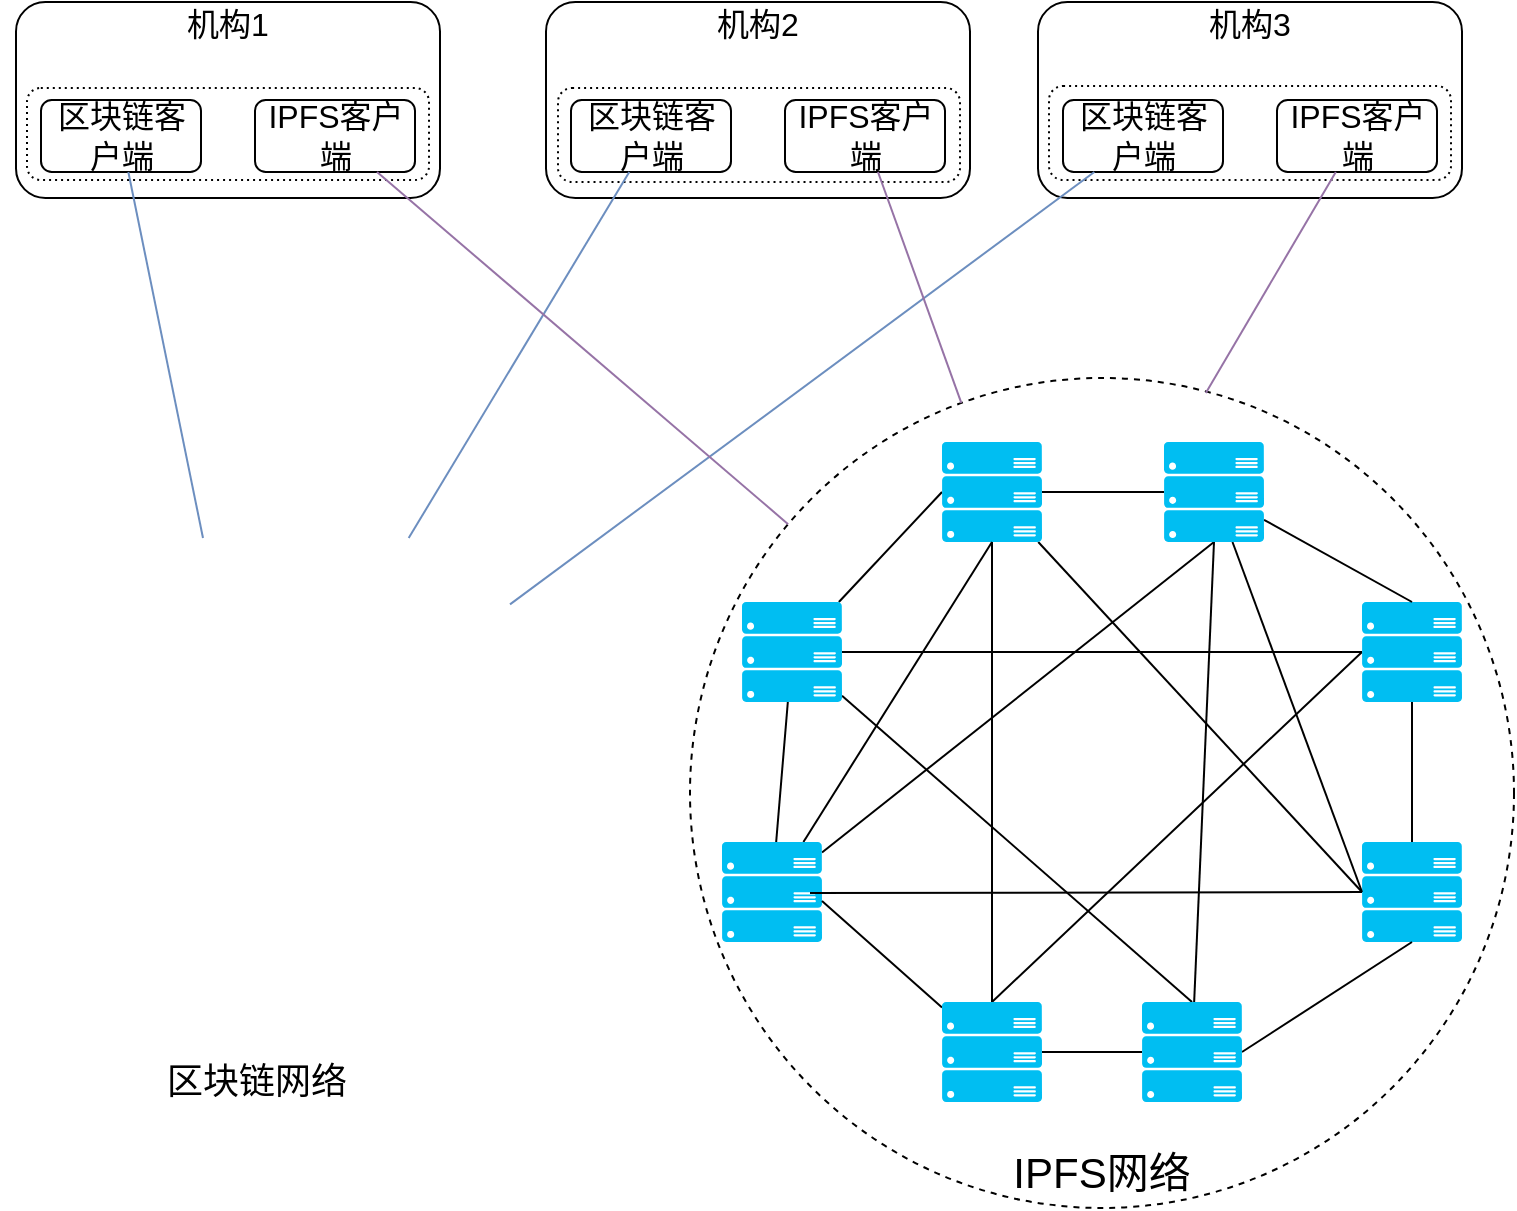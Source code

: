<mxfile version="10.8.8" type="github"><diagram id="yP-u69F65eoHPbzTfkgE" name="第 1 页"><mxGraphModel dx="1394" dy="927" grid="0" gridSize="10" guides="1" tooltips="1" connect="1" arrows="1" fold="1" page="1" pageScale="1" pageWidth="1527" pageHeight="1169" math="0" shadow="0"><root><mxCell id="0"/><mxCell id="1" parent="0"/><mxCell id="EIaOn-r-M18TFI6WQX-D-28" value="&lt;br style=&quot;font-size: 21px&quot;&gt;&lt;br style=&quot;font-size: 21px&quot;&gt;&lt;br style=&quot;font-size: 21px&quot;&gt;&lt;br style=&quot;font-size: 21px&quot;&gt;&lt;br style=&quot;font-size: 21px&quot;&gt;&lt;br style=&quot;font-size: 21px&quot;&gt;&lt;br style=&quot;font-size: 21px&quot;&gt;&lt;br style=&quot;font-size: 21px&quot;&gt;&lt;br style=&quot;font-size: 21px&quot;&gt;&lt;br style=&quot;font-size: 21px&quot;&gt;&lt;br style=&quot;font-size: 21px&quot;&gt;&lt;br style=&quot;font-size: 21px&quot;&gt;&lt;br style=&quot;font-size: 21px&quot;&gt;&lt;br style=&quot;font-size: 21px&quot;&gt;&lt;br style=&quot;font-size: 21px&quot;&gt;IPFS网络&lt;br style=&quot;font-size: 21px&quot;&gt;" style="ellipse;whiteSpace=wrap;html=1;aspect=fixed;dashed=1;fontSize=21;" vertex="1" parent="1"><mxGeometry x="574" y="368" width="412" height="415" as="geometry"/></mxCell><mxCell id="EIaOn-r-M18TFI6WQX-D-12" style="edgeStyle=none;rounded=0;orthogonalLoop=1;jettySize=auto;html=1;entryX=0;entryY=0.5;entryDx=0;entryDy=0;entryPerimeter=0;endArrow=none;endFill=0;" edge="1" parent="1" source="EIaOn-r-M18TFI6WQX-D-1" target="EIaOn-r-M18TFI6WQX-D-6"><mxGeometry relative="1" as="geometry"/></mxCell><mxCell id="EIaOn-r-M18TFI6WQX-D-13" style="edgeStyle=none;rounded=0;orthogonalLoop=1;jettySize=auto;html=1;entryX=0.5;entryY=0;entryDx=0;entryDy=0;entryPerimeter=0;endArrow=none;endFill=0;" edge="1" parent="1" source="EIaOn-r-M18TFI6WQX-D-1" target="EIaOn-r-M18TFI6WQX-D-8"><mxGeometry relative="1" as="geometry"/></mxCell><mxCell id="EIaOn-r-M18TFI6WQX-D-22" style="edgeStyle=none;rounded=0;orthogonalLoop=1;jettySize=auto;html=1;endArrow=none;endFill=0;" edge="1" parent="1" source="EIaOn-r-M18TFI6WQX-D-1" target="EIaOn-r-M18TFI6WQX-D-3"><mxGeometry relative="1" as="geometry"/></mxCell><mxCell id="EIaOn-r-M18TFI6WQX-D-23" style="edgeStyle=none;rounded=0;orthogonalLoop=1;jettySize=auto;html=1;entryX=0;entryY=0.5;entryDx=0;entryDy=0;entryPerimeter=0;endArrow=none;endFill=0;" edge="1" parent="1" source="EIaOn-r-M18TFI6WQX-D-1" target="EIaOn-r-M18TFI6WQX-D-2"><mxGeometry relative="1" as="geometry"/></mxCell><mxCell id="EIaOn-r-M18TFI6WQX-D-1" value="" style="verticalLabelPosition=bottom;html=1;verticalAlign=top;align=center;strokeColor=none;fillColor=#00BEF2;shape=mxgraph.azure.server_rack;" vertex="1" parent="1"><mxGeometry x="600" y="480" width="50" height="50" as="geometry"/></mxCell><mxCell id="EIaOn-r-M18TFI6WQX-D-9" style="edgeStyle=none;rounded=0;orthogonalLoop=1;jettySize=auto;html=1;entryX=0;entryY=0.5;entryDx=0;entryDy=0;entryPerimeter=0;endArrow=none;endFill=0;" edge="1" parent="1" source="EIaOn-r-M18TFI6WQX-D-2" target="EIaOn-r-M18TFI6WQX-D-5"><mxGeometry relative="1" as="geometry"/></mxCell><mxCell id="EIaOn-r-M18TFI6WQX-D-24" style="edgeStyle=none;rounded=0;orthogonalLoop=1;jettySize=auto;html=1;endArrow=none;endFill=0;" edge="1" parent="1" source="EIaOn-r-M18TFI6WQX-D-2" target="EIaOn-r-M18TFI6WQX-D-7"><mxGeometry relative="1" as="geometry"/></mxCell><mxCell id="EIaOn-r-M18TFI6WQX-D-2" value="" style="verticalLabelPosition=bottom;html=1;verticalAlign=top;align=center;strokeColor=none;fillColor=#00BEF2;shape=mxgraph.azure.server_rack;" vertex="1" parent="1"><mxGeometry x="700" y="400" width="50" height="50" as="geometry"/></mxCell><mxCell id="EIaOn-r-M18TFI6WQX-D-11" style="edgeStyle=none;rounded=0;orthogonalLoop=1;jettySize=auto;html=1;entryX=0.5;entryY=1;entryDx=0;entryDy=0;entryPerimeter=0;endArrow=none;endFill=0;" edge="1" parent="1" source="EIaOn-r-M18TFI6WQX-D-3" target="EIaOn-r-M18TFI6WQX-D-2"><mxGeometry relative="1" as="geometry"/></mxCell><mxCell id="EIaOn-r-M18TFI6WQX-D-18" style="edgeStyle=none;rounded=0;orthogonalLoop=1;jettySize=auto;html=1;entryX=0.5;entryY=1;entryDx=0;entryDy=0;entryPerimeter=0;endArrow=none;endFill=0;" edge="1" parent="1" source="EIaOn-r-M18TFI6WQX-D-3" target="EIaOn-r-M18TFI6WQX-D-7"><mxGeometry relative="1" as="geometry"/></mxCell><mxCell id="EIaOn-r-M18TFI6WQX-D-3" value="" style="verticalLabelPosition=bottom;html=1;verticalAlign=top;align=center;strokeColor=none;fillColor=#00BEF2;shape=mxgraph.azure.server_rack;" vertex="1" parent="1"><mxGeometry x="590" y="600" width="50" height="50" as="geometry"/></mxCell><mxCell id="EIaOn-r-M18TFI6WQX-D-14" style="edgeStyle=none;rounded=0;orthogonalLoop=1;jettySize=auto;html=1;entryX=0;entryY=0.5;entryDx=0;entryDy=0;entryPerimeter=0;endArrow=none;endFill=0;exitX=0.5;exitY=0;exitDx=0;exitDy=0;exitPerimeter=0;" edge="1" parent="1" source="EIaOn-r-M18TFI6WQX-D-4" target="EIaOn-r-M18TFI6WQX-D-6"><mxGeometry relative="1" as="geometry"/></mxCell><mxCell id="EIaOn-r-M18TFI6WQX-D-15" style="edgeStyle=none;rounded=0;orthogonalLoop=1;jettySize=auto;html=1;endArrow=none;endFill=0;" edge="1" parent="1" source="EIaOn-r-M18TFI6WQX-D-4" target="EIaOn-r-M18TFI6WQX-D-2"><mxGeometry relative="1" as="geometry"/></mxCell><mxCell id="EIaOn-r-M18TFI6WQX-D-21" style="edgeStyle=none;rounded=0;orthogonalLoop=1;jettySize=auto;html=1;endArrow=none;endFill=0;" edge="1" parent="1" source="EIaOn-r-M18TFI6WQX-D-4"><mxGeometry relative="1" as="geometry"><mxPoint x="640" y="629.5" as="targetPoint"/></mxGeometry></mxCell><mxCell id="EIaOn-r-M18TFI6WQX-D-27" style="edgeStyle=none;rounded=0;orthogonalLoop=1;jettySize=auto;html=1;endArrow=none;endFill=0;" edge="1" parent="1" source="EIaOn-r-M18TFI6WQX-D-4" target="EIaOn-r-M18TFI6WQX-D-8"><mxGeometry relative="1" as="geometry"/></mxCell><mxCell id="EIaOn-r-M18TFI6WQX-D-4" value="" style="verticalLabelPosition=bottom;html=1;verticalAlign=top;align=center;strokeColor=none;fillColor=#00BEF2;shape=mxgraph.azure.server_rack;" vertex="1" parent="1"><mxGeometry x="700" y="680" width="50" height="50" as="geometry"/></mxCell><mxCell id="EIaOn-r-M18TFI6WQX-D-17" style="edgeStyle=none;rounded=0;orthogonalLoop=1;jettySize=auto;html=1;entryX=0.88;entryY=0.51;entryDx=0;entryDy=0;entryPerimeter=0;endArrow=none;endFill=0;" edge="1" parent="1" source="EIaOn-r-M18TFI6WQX-D-5" target="EIaOn-r-M18TFI6WQX-D-3"><mxGeometry relative="1" as="geometry"/></mxCell><mxCell id="EIaOn-r-M18TFI6WQX-D-5" value="" style="verticalLabelPosition=bottom;html=1;verticalAlign=top;align=center;strokeColor=none;fillColor=#00BEF2;shape=mxgraph.azure.server_rack;" vertex="1" parent="1"><mxGeometry x="910" y="600" width="50" height="50" as="geometry"/></mxCell><mxCell id="EIaOn-r-M18TFI6WQX-D-26" style="edgeStyle=none;rounded=0;orthogonalLoop=1;jettySize=auto;html=1;entryX=0.5;entryY=0;entryDx=0;entryDy=0;entryPerimeter=0;endArrow=none;endFill=0;" edge="1" parent="1" source="EIaOn-r-M18TFI6WQX-D-6" target="EIaOn-r-M18TFI6WQX-D-5"><mxGeometry relative="1" as="geometry"/></mxCell><mxCell id="EIaOn-r-M18TFI6WQX-D-6" value="" style="verticalLabelPosition=bottom;html=1;verticalAlign=top;align=center;strokeColor=none;fillColor=#00BEF2;shape=mxgraph.azure.server_rack;" vertex="1" parent="1"><mxGeometry x="910" y="480" width="50" height="50" as="geometry"/></mxCell><mxCell id="EIaOn-r-M18TFI6WQX-D-19" style="edgeStyle=none;rounded=0;orthogonalLoop=1;jettySize=auto;html=1;entryX=0;entryY=0.5;entryDx=0;entryDy=0;entryPerimeter=0;endArrow=none;endFill=0;" edge="1" parent="1" source="EIaOn-r-M18TFI6WQX-D-7" target="EIaOn-r-M18TFI6WQX-D-5"><mxGeometry relative="1" as="geometry"/></mxCell><mxCell id="EIaOn-r-M18TFI6WQX-D-25" style="edgeStyle=none;rounded=0;orthogonalLoop=1;jettySize=auto;html=1;entryX=0.5;entryY=0;entryDx=0;entryDy=0;entryPerimeter=0;endArrow=none;endFill=0;" edge="1" parent="1" source="EIaOn-r-M18TFI6WQX-D-7" target="EIaOn-r-M18TFI6WQX-D-6"><mxGeometry relative="1" as="geometry"/></mxCell><mxCell id="EIaOn-r-M18TFI6WQX-D-7" value="" style="verticalLabelPosition=bottom;html=1;verticalAlign=top;align=center;strokeColor=none;fillColor=#00BEF2;shape=mxgraph.azure.server_rack;" vertex="1" parent="1"><mxGeometry x="811" y="400" width="50" height="50" as="geometry"/></mxCell><mxCell id="EIaOn-r-M18TFI6WQX-D-16" style="edgeStyle=none;rounded=0;orthogonalLoop=1;jettySize=auto;html=1;entryX=0.5;entryY=1;entryDx=0;entryDy=0;entryPerimeter=0;endArrow=none;endFill=0;" edge="1" parent="1" source="EIaOn-r-M18TFI6WQX-D-8" target="EIaOn-r-M18TFI6WQX-D-7"><mxGeometry relative="1" as="geometry"/></mxCell><mxCell id="EIaOn-r-M18TFI6WQX-D-20" style="edgeStyle=none;rounded=0;orthogonalLoop=1;jettySize=auto;html=1;endArrow=none;endFill=0;entryX=0.5;entryY=1;entryDx=0;entryDy=0;entryPerimeter=0;exitX=1;exitY=0.5;exitDx=0;exitDy=0;exitPerimeter=0;" edge="1" parent="1" source="EIaOn-r-M18TFI6WQX-D-8" target="EIaOn-r-M18TFI6WQX-D-5"><mxGeometry relative="1" as="geometry"><mxPoint x="912" y="621.5" as="targetPoint"/></mxGeometry></mxCell><mxCell id="EIaOn-r-M18TFI6WQX-D-8" value="" style="verticalLabelPosition=bottom;html=1;verticalAlign=top;align=center;strokeColor=none;fillColor=#00BEF2;shape=mxgraph.azure.server_rack;" vertex="1" parent="1"><mxGeometry x="800" y="680" width="50" height="50" as="geometry"/></mxCell><mxCell id="EIaOn-r-M18TFI6WQX-D-30" value="区块链网络" style="shape=image;html=1;verticalAlign=top;verticalLabelPosition=bottom;labelBackgroundColor=#ffffff;imageAspect=0;aspect=fixed;image=https://cdn0.iconfinder.com/data/icons/blockchain-classic/256/Qtum-128.png;dashed=1;fontSize=18;" vertex="1" parent="1"><mxGeometry x="229" y="448" width="255" height="255" as="geometry"/></mxCell><mxCell id="EIaOn-r-M18TFI6WQX-D-45" value="" style="group" vertex="1" connectable="0" parent="1"><mxGeometry x="237" y="180" width="216.5" height="98" as="geometry"/></mxCell><mxCell id="EIaOn-r-M18TFI6WQX-D-42" value="机构1&lt;br&gt;&lt;br&gt;&lt;br&gt;&lt;br&gt;&lt;br&gt;" style="rounded=1;whiteSpace=wrap;html=1;fontSize=16;" vertex="1" parent="EIaOn-r-M18TFI6WQX-D-45"><mxGeometry width="212" height="98" as="geometry"/></mxCell><mxCell id="EIaOn-r-M18TFI6WQX-D-60" value="" style="rounded=1;whiteSpace=wrap;html=1;fontSize=21;dashed=1;dashPattern=1 2;" vertex="1" parent="EIaOn-r-M18TFI6WQX-D-45"><mxGeometry x="5.5" y="43" width="201" height="46" as="geometry"/></mxCell><mxCell id="EIaOn-r-M18TFI6WQX-D-43" value="区块链客户端" style="rounded=1;whiteSpace=wrap;html=1;fontSize=16;" vertex="1" parent="EIaOn-r-M18TFI6WQX-D-45"><mxGeometry x="12.5" y="49" width="80" height="36" as="geometry"/></mxCell><mxCell id="EIaOn-r-M18TFI6WQX-D-44" value="IPFS客户端" style="rounded=1;whiteSpace=wrap;html=1;fontSize=16;" vertex="1" parent="EIaOn-r-M18TFI6WQX-D-45"><mxGeometry x="119.5" y="49" width="80" height="36" as="geometry"/></mxCell><mxCell id="EIaOn-r-M18TFI6WQX-D-46" value="" style="group" vertex="1" connectable="0" parent="1"><mxGeometry x="502" y="180" width="212" height="98" as="geometry"/></mxCell><mxCell id="EIaOn-r-M18TFI6WQX-D-47" value="机构2&lt;br&gt;&lt;br&gt;&lt;br&gt;&lt;br&gt;&lt;br&gt;" style="rounded=1;whiteSpace=wrap;html=1;fontSize=16;" vertex="1" parent="EIaOn-r-M18TFI6WQX-D-46"><mxGeometry width="212" height="98" as="geometry"/></mxCell><mxCell id="EIaOn-r-M18TFI6WQX-D-61" value="" style="rounded=1;whiteSpace=wrap;html=1;fontSize=21;dashed=1;dashPattern=1 2;" vertex="1" parent="EIaOn-r-M18TFI6WQX-D-46"><mxGeometry x="6" y="43" width="201" height="47" as="geometry"/></mxCell><mxCell id="EIaOn-r-M18TFI6WQX-D-48" value="区块链客户端" style="rounded=1;whiteSpace=wrap;html=1;fontSize=16;" vertex="1" parent="EIaOn-r-M18TFI6WQX-D-46"><mxGeometry x="12.5" y="49" width="80" height="36" as="geometry"/></mxCell><mxCell id="EIaOn-r-M18TFI6WQX-D-49" value="IPFS客户端" style="rounded=1;whiteSpace=wrap;html=1;fontSize=16;" vertex="1" parent="EIaOn-r-M18TFI6WQX-D-46"><mxGeometry x="119.5" y="49" width="80" height="36" as="geometry"/></mxCell><mxCell id="EIaOn-r-M18TFI6WQX-D-50" value="" style="group" vertex="1" connectable="0" parent="1"><mxGeometry x="748" y="180" width="212" height="98" as="geometry"/></mxCell><mxCell id="EIaOn-r-M18TFI6WQX-D-51" value="机构3&lt;br&gt;&lt;br&gt;&lt;br&gt;&lt;br&gt;&lt;br&gt;" style="rounded=1;whiteSpace=wrap;html=1;fontSize=16;" vertex="1" parent="EIaOn-r-M18TFI6WQX-D-50"><mxGeometry width="212" height="98" as="geometry"/></mxCell><mxCell id="EIaOn-r-M18TFI6WQX-D-62" value="" style="rounded=1;whiteSpace=wrap;html=1;fontSize=21;dashed=1;dashPattern=1 2;" vertex="1" parent="EIaOn-r-M18TFI6WQX-D-50"><mxGeometry x="5.5" y="42" width="201" height="47" as="geometry"/></mxCell><mxCell id="EIaOn-r-M18TFI6WQX-D-52" value="区块链客户端" style="rounded=1;whiteSpace=wrap;html=1;fontSize=16;" vertex="1" parent="EIaOn-r-M18TFI6WQX-D-50"><mxGeometry x="12.5" y="49" width="80" height="36" as="geometry"/></mxCell><mxCell id="EIaOn-r-M18TFI6WQX-D-53" value="IPFS客户端" style="rounded=1;whiteSpace=wrap;html=1;fontSize=16;" vertex="1" parent="EIaOn-r-M18TFI6WQX-D-50"><mxGeometry x="119.5" y="49" width="80" height="36" as="geometry"/></mxCell><mxCell id="EIaOn-r-M18TFI6WQX-D-54" style="edgeStyle=none;rounded=0;orthogonalLoop=1;jettySize=auto;html=1;endArrow=none;endFill=0;fontSize=16;fillColor=#dae8fc;strokeColor=#6c8ebf;" edge="1" parent="1" source="EIaOn-r-M18TFI6WQX-D-43" target="EIaOn-r-M18TFI6WQX-D-30"><mxGeometry relative="1" as="geometry"/></mxCell><mxCell id="EIaOn-r-M18TFI6WQX-D-55" style="edgeStyle=none;rounded=0;orthogonalLoop=1;jettySize=auto;html=1;endArrow=none;endFill=0;fontSize=16;fillColor=#dae8fc;strokeColor=#6c8ebf;" edge="1" parent="1" source="EIaOn-r-M18TFI6WQX-D-48" target="EIaOn-r-M18TFI6WQX-D-30"><mxGeometry relative="1" as="geometry"/></mxCell><mxCell id="EIaOn-r-M18TFI6WQX-D-56" style="edgeStyle=none;rounded=0;orthogonalLoop=1;jettySize=auto;html=1;endArrow=none;endFill=0;fontSize=16;fillColor=#dae8fc;strokeColor=#6c8ebf;" edge="1" parent="1" source="EIaOn-r-M18TFI6WQX-D-52" target="EIaOn-r-M18TFI6WQX-D-30"><mxGeometry relative="1" as="geometry"/></mxCell><mxCell id="EIaOn-r-M18TFI6WQX-D-57" style="edgeStyle=none;rounded=0;orthogonalLoop=1;jettySize=auto;html=1;endArrow=none;endFill=0;fontSize=16;fillColor=#e1d5e7;strokeColor=#9673a6;" edge="1" parent="1" source="EIaOn-r-M18TFI6WQX-D-44" target="EIaOn-r-M18TFI6WQX-D-28"><mxGeometry relative="1" as="geometry"/></mxCell><mxCell id="EIaOn-r-M18TFI6WQX-D-58" style="edgeStyle=none;rounded=0;orthogonalLoop=1;jettySize=auto;html=1;endArrow=none;endFill=0;fontSize=16;fillColor=#e1d5e7;strokeColor=#9673a6;" edge="1" parent="1" source="EIaOn-r-M18TFI6WQX-D-49" target="EIaOn-r-M18TFI6WQX-D-28"><mxGeometry relative="1" as="geometry"/></mxCell><mxCell id="EIaOn-r-M18TFI6WQX-D-59" style="edgeStyle=none;rounded=0;orthogonalLoop=1;jettySize=auto;html=1;entryX=0.626;entryY=0.018;entryDx=0;entryDy=0;entryPerimeter=0;endArrow=none;endFill=0;fontSize=16;fillColor=#e1d5e7;strokeColor=#9673a6;" edge="1" parent="1" source="EIaOn-r-M18TFI6WQX-D-53" target="EIaOn-r-M18TFI6WQX-D-28"><mxGeometry relative="1" as="geometry"/></mxCell></root></mxGraphModel></diagram></mxfile>
